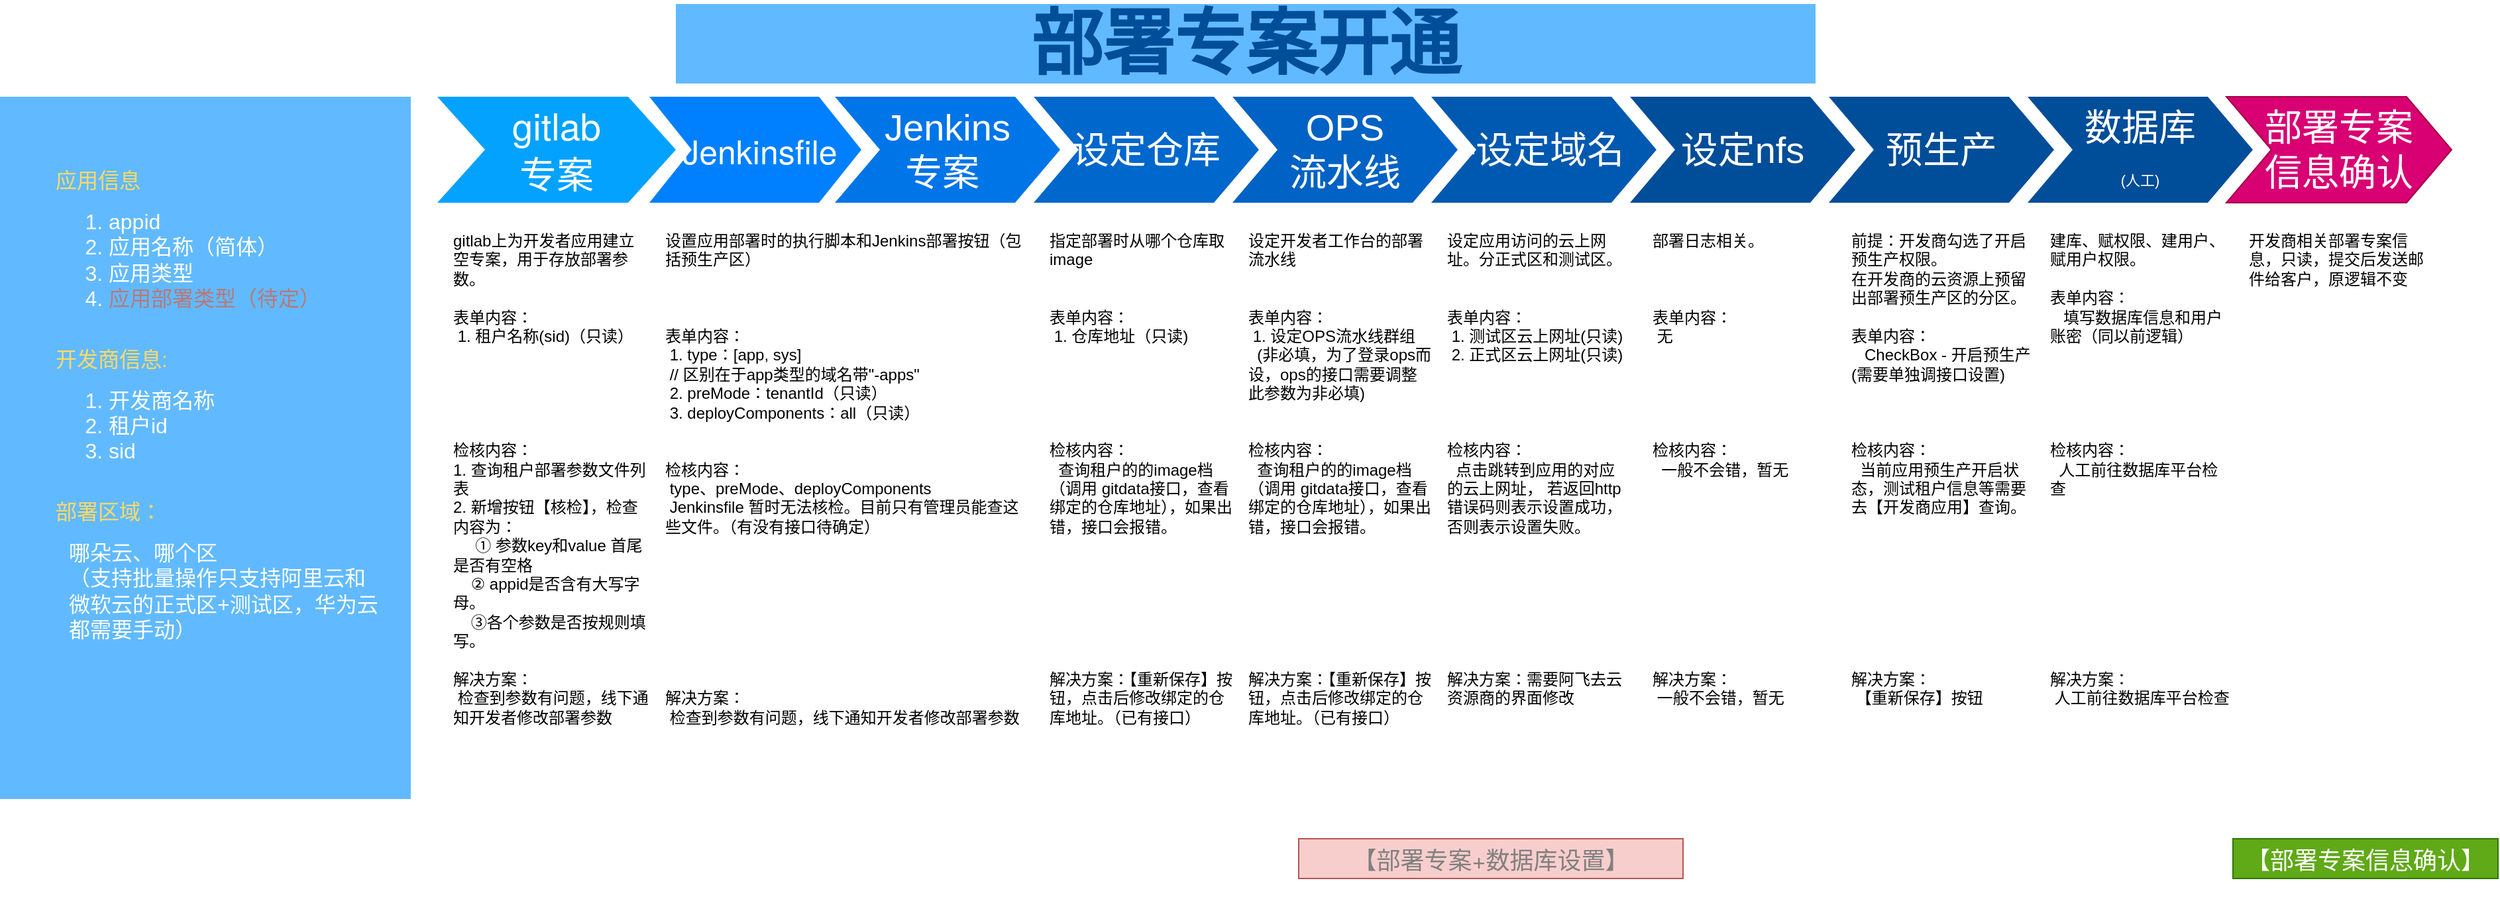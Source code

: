 <mxfile version="15.9.1" type="github">
  <diagram name="Page-1" id="d9b1e647-80fa-b4a2-5024-87a742678bcc">
    <mxGraphModel dx="2522" dy="762" grid="1" gridSize="10" guides="1" tooltips="1" connect="1" arrows="1" fold="1" page="1" pageScale="1" pageWidth="1100" pageHeight="850" background="none" math="0" shadow="0">
      <root>
        <mxCell id="0" />
        <mxCell id="1" parent="0" />
        <mxCell id="57fe6abec08f04cb-1" value="&lt;font face=&quot;helvetica neue, helvetica, tahoma, arial, pingfang sc, source han sans cn, source han sans, source han serif, hiragino sans gb, wenquanyi micro hei, microsoft yahei, sans-serif&quot; style=&quot;font-size: 25px&quot;&gt;&amp;nbsp;Jenkinsfile&lt;/font&gt;" style="shape=step;whiteSpace=wrap;html=1;fontSize=25;fillColor=#0080FF;fontColor=#FFFFFF;strokeColor=none;" parent="1" vertex="1">
          <mxGeometry x="100" y="180" width="160" height="80" as="geometry" />
        </mxCell>
        <mxCell id="57fe6abec08f04cb-2" value="Jenkins &lt;br&gt;专案&amp;nbsp;" style="shape=step;whiteSpace=wrap;html=1;fontSize=28;fillColor=#0075E8;fontColor=#FFFFFF;strokeColor=none;" parent="1" vertex="1">
          <mxGeometry x="240" y="180" width="170" height="80" as="geometry" />
        </mxCell>
        <mxCell id="57fe6abec08f04cb-3" value="设定仓库" style="shape=step;whiteSpace=wrap;html=1;fontSize=28;fillColor=#0067CC;fontColor=#FFFFFF;strokeColor=none;" parent="1" vertex="1">
          <mxGeometry x="390" y="180" width="170" height="80" as="geometry" />
        </mxCell>
        <mxCell id="57fe6abec08f04cb-4" value="OPS&lt;br&gt;流水线" style="shape=step;whiteSpace=wrap;html=1;fontSize=28;fillColor=#0062C4;fontColor=#FFFFFF;strokeColor=none;" parent="1" vertex="1">
          <mxGeometry x="540" y="180" width="170" height="80" as="geometry" />
        </mxCell>
        <mxCell id="57fe6abec08f04cb-5" value="-设定域名" style="shape=step;whiteSpace=wrap;html=1;fontSize=28;fillColor=#0059B0;fontColor=#FFFFFF;strokeColor=none;" parent="1" vertex="1">
          <mxGeometry x="690" y="180" width="170" height="80" as="geometry" />
        </mxCell>
        <mxCell id="57fe6abec08f04cb-6" value="设定nfs" style="shape=step;whiteSpace=wrap;html=1;fontSize=28;fillColor=#004D99;fontColor=#FFFFFF;strokeColor=none;" parent="1" vertex="1">
          <mxGeometry x="840" y="180" width="170" height="80" as="geometry" />
        </mxCell>
        <mxCell id="57fe6abec08f04cb-7" value="部署专案开通" style="text;html=1;strokeColor=none;fillColor=#61BAFF;align=center;verticalAlign=middle;whiteSpace=wrap;fontSize=54;fontStyle=1;fontColor=#004D99;" parent="1" vertex="1">
          <mxGeometry x="120" y="110" width="860" height="60" as="geometry" />
        </mxCell>
        <mxCell id="57fe6abec08f04cb-8" value="设置应用部署时的执行脚本和Jenkins部署按钮（包括预生产区）&lt;br&gt;&lt;br&gt;&lt;br&gt;&lt;br&gt;表单内容：&lt;br&gt;&amp;nbsp;1.&amp;nbsp;type：[app,&amp;nbsp;sys]&lt;br&gt;&amp;nbsp;// 区别在于app类型的域名带&quot;-apps&quot;&amp;nbsp;&lt;br&gt;&amp;nbsp;2.&amp;nbsp;preMode：tenantId（只读）&lt;br&gt;&amp;nbsp;3.&amp;nbsp;deployComponents：all（只读）&lt;br&gt;&lt;br&gt;&lt;br&gt;检核内容：&lt;br&gt;&amp;nbsp;type、preMode、deployComponents&lt;br&gt;&amp;nbsp;Jenkinsfile 暂时无法核检。目前只有管理员能查这些文件。（有没有接口待确定）&lt;br&gt;&lt;br&gt;&lt;br&gt;&lt;div&gt;&lt;br&gt;&lt;/div&gt;&lt;div&gt;&lt;br&gt;&lt;/div&gt;&lt;div&gt;&lt;br&gt;&lt;/div&gt;&lt;div&gt;&lt;br&gt;&lt;/div&gt;&lt;div&gt;&lt;br&gt;&lt;/div&gt;&lt;div&gt;&lt;br&gt;&lt;/div&gt;&lt;div&gt;解决方案：&lt;/div&gt;&lt;div&gt;&amp;nbsp;检查到参数有问题，线下通知开发者修改部署参数&lt;/div&gt;" style="text;spacingTop=-5;fillColor=#ffffff;whiteSpace=wrap;html=1;align=left;fontSize=12;fontFamily=Helvetica;fillColor=none;strokeColor=none;" parent="1" vertex="1">
          <mxGeometry x="110" y="280" width="280" height="470" as="geometry" />
        </mxCell>
        <mxCell id="57fe6abec08f04cb-10" value="指定部署时从哪个仓库取image&lt;br&gt;&lt;br&gt;&lt;br&gt;表单内容：&lt;br&gt;&amp;nbsp;1. 仓库地址（只读)&lt;br&gt;&lt;br&gt;&lt;br&gt;&lt;br&gt;&lt;br&gt;&lt;br&gt;检核内容：&lt;br&gt;&amp;nbsp; 查询&lt;span&gt;租户的的image档（调用 gitdata接口，查看绑定的仓库地址），如果出错，接口会报错。&lt;/span&gt;&lt;div&gt;&lt;br&gt;&lt;/div&gt;&lt;div&gt;&lt;br&gt;&lt;/div&gt;&lt;div&gt;&lt;br&gt;&lt;/div&gt;&lt;div&gt;&lt;br&gt;&lt;/div&gt;&lt;div&gt;&lt;br&gt;&lt;/div&gt;&lt;div&gt;&lt;br&gt;&lt;/div&gt;&lt;div&gt;&lt;br&gt;&lt;/div&gt;&lt;div&gt;解决方案：【重新保存】按钮，点击后修改绑定的仓库地址。（已有接口）&lt;/div&gt;&lt;br&gt;&lt;br&gt;&lt;div&gt;&lt;br&gt;&lt;/div&gt;&lt;div&gt;&lt;br&gt;&lt;/div&gt;&lt;div&gt;&lt;br&gt;&lt;/div&gt;&lt;div&gt;&lt;br&gt;&lt;/div&gt;&lt;div&gt;&lt;br&gt;&lt;/div&gt;&lt;div&gt;&lt;br&gt;&lt;/div&gt;&lt;div&gt;&lt;br&gt;&lt;/div&gt;" style="text;spacingTop=-5;fillColor=#ffffff;whiteSpace=wrap;html=1;align=left;fontSize=12;fontFamily=Helvetica;fillColor=none;strokeColor=none;" parent="1" vertex="1">
          <mxGeometry x="400" y="280" width="140" height="470" as="geometry" />
        </mxCell>
        <mxCell id="57fe6abec08f04cb-11" value="设定开发者工作台的部署流水线&lt;br&gt;&lt;br&gt;&lt;br&gt;表单内容：&lt;br&gt;&amp;nbsp;1. 设定OPS流水线群组&amp;nbsp;&lt;br&gt;&amp;nbsp; (非必填，为了登录ops而设，ops的接口需要调整此参数为非必填)&lt;br&gt;&lt;br&gt;&lt;br&gt;检核内容：&lt;br&gt;&amp;nbsp; 查询租户的的image档（调用 gitdata接口，查看绑定的仓库地址），如果出错，接口会报错。&lt;div&gt;&lt;br&gt;&lt;/div&gt;&lt;div&gt;&lt;br&gt;&lt;/div&gt;&lt;div&gt;&lt;br&gt;&lt;/div&gt;&lt;div&gt;&lt;br&gt;&lt;/div&gt;&lt;div&gt;&lt;br&gt;&lt;/div&gt;&lt;div&gt;&lt;br&gt;&lt;/div&gt;&lt;div&gt;&lt;br&gt;&lt;/div&gt;&lt;div&gt;解决方案：【重新保存】按钮，点击后修改绑定的仓库地址。（已有接口）&lt;/div&gt;&lt;div&gt;&lt;br&gt;&lt;/div&gt;" style="text;spacingTop=-5;fillColor=#ffffff;whiteSpace=wrap;html=1;align=left;fontSize=12;fontFamily=Helvetica;fillColor=none;strokeColor=none;" parent="1" vertex="1">
          <mxGeometry x="550" y="280" width="140" height="470" as="geometry" />
        </mxCell>
        <mxCell id="57fe6abec08f04cb-12" value="设定应用访问的云上网址。分正式区和测试区。&lt;br&gt;&lt;br&gt;&lt;br&gt;表单内容：&lt;br&gt;&amp;nbsp;1. 测试区云上网址(只读)&lt;br&gt;&amp;nbsp;2. 正式区云上网址(只读)&lt;br&gt;&lt;br&gt;&lt;br&gt;&lt;br&gt;&lt;br&gt;检核内容：&lt;br&gt;&amp;nbsp; 点击跳转到应用的对应的云上网址， 若返回http错误码则表示设置成功，否则表示设置失败。&lt;div&gt;&lt;br&gt;&lt;/div&gt;&lt;div&gt;&lt;br&gt;&lt;/div&gt;&lt;div&gt;&lt;br&gt;&lt;/div&gt;&lt;div&gt;&lt;br&gt;&lt;/div&gt;&lt;div&gt;&lt;br&gt;&lt;/div&gt;&lt;div&gt;&lt;br&gt;&lt;/div&gt;&lt;div&gt;&lt;br&gt;&lt;/div&gt;&lt;div&gt;解决方案：需要阿飞去云资源商的界面修改&lt;/div&gt;&lt;div&gt;&lt;br&gt;&lt;/div&gt;" style="text;spacingTop=-5;fillColor=#ffffff;whiteSpace=wrap;html=1;align=left;fontSize=12;fontFamily=Helvetica;fillColor=none;strokeColor=none;" parent="1" vertex="1">
          <mxGeometry x="700" y="280" width="140" height="470" as="geometry" />
        </mxCell>
        <mxCell id="57fe6abec08f04cb-13" value="部署日志相关。&lt;br&gt;&lt;br&gt;&lt;br&gt;&lt;br&gt;表单内容：&lt;br&gt;&amp;nbsp;无&lt;br&gt;&lt;br&gt;&lt;br&gt;&lt;br&gt;&lt;br&gt;&lt;br&gt;检核内容：&lt;br&gt;&amp;nbsp; 一般不会错，暂无&lt;div&gt;&lt;br&gt;&lt;/div&gt;&lt;div&gt;&lt;br&gt;&lt;/div&gt;&lt;div&gt;&lt;br&gt;&lt;/div&gt;&lt;div&gt;&lt;br&gt;&lt;/div&gt;&lt;div&gt;&lt;br&gt;&lt;/div&gt;&lt;div&gt;&lt;br&gt;&lt;/div&gt;&lt;div&gt;&lt;br&gt;&lt;/div&gt;&lt;div&gt;&lt;br&gt;&lt;/div&gt;&lt;div&gt;&lt;br&gt;&lt;/div&gt;&lt;div&gt;&lt;br&gt;&lt;/div&gt;&lt;div&gt;解决方案：&lt;span&gt;&amp;nbsp;&amp;nbsp;&lt;/span&gt;&lt;/div&gt;&amp;nbsp;一般不会错，暂无&lt;div&gt;&lt;br&gt;&lt;/div&gt;" style="text;spacingTop=-5;fillColor=#ffffff;whiteSpace=wrap;html=1;align=left;fontSize=12;fontFamily=Helvetica;fillColor=none;strokeColor=none;" parent="1" vertex="1">
          <mxGeometry x="855" y="280" width="140" height="470" as="geometry" />
        </mxCell>
        <mxCell id="QD2z16ngsbT5WN4hHSJs-1" value="&lt;font face=&quot;helvetica neue, helvetica, tahoma, arial, pingfang sc, source han sans cn, source han sans, source han serif, hiragino sans gb, wenquanyi micro hei, microsoft yahei, sans-serif&quot; style=&quot;font-size: 28px&quot;&gt;gitlab&lt;br&gt;专案&lt;/font&gt;" style="shape=step;whiteSpace=wrap;html=1;fontSize=28;fillColor=#03A2FF;fontColor=#FFFFFF;strokeColor=none;" vertex="1" parent="1">
          <mxGeometry x="-60" y="180" width="180" height="80" as="geometry" />
        </mxCell>
        <mxCell id="QD2z16ngsbT5WN4hHSJs-2" value="gitlab上为开发者应用建立空专案，用于存放部署参数。&lt;br&gt;&lt;br&gt;表单内容：&lt;br&gt;&amp;nbsp;1. 租户名称(sid)（只读）&lt;br&gt;&amp;nbsp;&lt;br&gt;&lt;br&gt;&lt;br&gt;&lt;br&gt;&lt;br&gt;检核内容：&lt;br&gt;1. 查询租户部署参数文件列表&lt;br&gt;2.&amp;nbsp;&lt;span&gt;新增按钮【核检】，检查内容为：&lt;/span&gt;&lt;div&gt;&lt;span&gt;&amp;nbsp; &amp;nbsp; &amp;nbsp;① 参数key和value 首尾是否有空格&lt;/span&gt;&lt;br&gt;&lt;/div&gt;&lt;div&gt;&lt;span&gt;&amp;nbsp; &amp;nbsp; ② appid是否含有大写字母。&lt;/span&gt;&lt;/div&gt;&lt;div&gt;&lt;span&gt;&amp;nbsp; &amp;nbsp; ③各个参数是否按规则填写。&lt;/span&gt;&lt;br&gt;&lt;/div&gt;&lt;div&gt;&lt;span&gt;&lt;br&gt;&lt;/span&gt;&lt;/div&gt;&lt;div&gt;&lt;span&gt;解决方案：&lt;/span&gt;&lt;/div&gt;&lt;div&gt;&lt;span&gt;&amp;nbsp;检查到参数有问题，线下通知开发者修改部署参数&lt;/span&gt;&lt;/div&gt;" style="text;spacingTop=-5;fillColor=#ffffff;whiteSpace=wrap;html=1;align=left;fontSize=12;fontFamily=Helvetica;fillColor=none;strokeColor=none;" vertex="1" parent="1">
          <mxGeometry x="-50" y="280" width="150" height="470" as="geometry" />
        </mxCell>
        <mxCell id="QD2z16ngsbT5WN4hHSJs-3" value="" style="text;html=1;strokeColor=none;fillColor=#61BAFF;align=center;verticalAlign=middle;whiteSpace=wrap;fontSize=54;fontStyle=1;fontColor=#004D99;" vertex="1" parent="1">
          <mxGeometry x="-390" y="180" width="310" height="530" as="geometry" />
        </mxCell>
        <mxCell id="QD2z16ngsbT5WN4hHSJs-6" value="&lt;font&gt;&lt;span style=&quot;font-family: &amp;#34;helvetica neue&amp;#34; , &amp;#34;helvetica&amp;#34; , &amp;#34;tahoma&amp;#34; , &amp;#34;arial&amp;#34; , &amp;#34;pingfang sc&amp;#34; , &amp;#34;source han sans cn&amp;#34; , &amp;#34;source han sans&amp;#34; , &amp;#34;source han serif&amp;#34; , &amp;#34;hiragino sans gb&amp;#34; , &amp;#34;wenquanyi micro hei&amp;#34; , &amp;#34;microsoft yahei&amp;#34; , sans-serif ; font-size: 18px&quot;&gt;【&lt;/span&gt;&lt;span style=&quot;font-family: &amp;#34;helvetica neue&amp;#34; , &amp;#34;helvetica&amp;#34; , &amp;#34;tahoma&amp;#34; , &amp;#34;arial&amp;#34; , &amp;#34;pingfang sc&amp;#34; , &amp;#34;source han sans cn&amp;#34; , &amp;#34;source han sans&amp;#34; , &amp;#34;source han serif&amp;#34; , &amp;#34;hiragino sans gb&amp;#34; , &amp;#34;wenquanyi micro hei&amp;#34; , &amp;#34;microsoft yahei&amp;#34; , sans-serif ; font-size: 18px&quot;&gt;部署专案+数据库设置&lt;/span&gt;&lt;span style=&quot;font-family: &amp;#34;helvetica neue&amp;#34; , &amp;#34;helvetica&amp;#34; , &amp;#34;tahoma&amp;#34; , &amp;#34;arial&amp;#34; , &amp;#34;pingfang sc&amp;#34; , &amp;#34;source han sans cn&amp;#34; , &amp;#34;source han sans&amp;#34; , &amp;#34;source han serif&amp;#34; , &amp;#34;hiragino sans gb&amp;#34; , &amp;#34;wenquanyi micro hei&amp;#34; , &amp;#34;microsoft yahei&amp;#34; , sans-serif ; font-size: 18px&quot;&gt;】&lt;/span&gt;&lt;/font&gt;" style="text;html=1;strokeColor=#b85450;fillColor=#f8cecc;align=center;verticalAlign=middle;whiteSpace=wrap;rounded=0;fontColor=#808080;" vertex="1" parent="1">
          <mxGeometry x="590" y="740" width="290" height="30" as="geometry" />
        </mxCell>
        <mxCell id="QD2z16ngsbT5WN4hHSJs-7" value="&lt;span&gt;哪朵云、哪个区&lt;/span&gt;&lt;br&gt;&lt;div style=&quot;font-size: 16px&quot;&gt;&lt;span style=&quot;font-size: 16px&quot;&gt;（支持批量操作只支持阿里云和微软云的正式区+测试区，华为云都需要手动）&lt;/span&gt;&lt;/div&gt;" style="text;html=1;strokeColor=none;fillColor=none;align=left;verticalAlign=middle;whiteSpace=wrap;rounded=1;fontColor=#FFFFFF;fontSize=16;" vertex="1" parent="1">
          <mxGeometry x="-340" y="532.5" width="240" height="40" as="geometry" />
        </mxCell>
        <mxCell id="QD2z16ngsbT5WN4hHSJs-11" value="&lt;div&gt;部署区域：&lt;/div&gt;" style="text;html=1;strokeColor=none;fillColor=none;align=left;verticalAlign=middle;whiteSpace=wrap;rounded=1;fontColor=#FFD966;fontSize=16;" vertex="1" parent="1">
          <mxGeometry x="-350" y="472.5" width="170" height="40" as="geometry" />
        </mxCell>
        <mxCell id="QD2z16ngsbT5WN4hHSJs-13" value="" style="group" vertex="1" connectable="0" parent="1">
          <mxGeometry x="-350" y="220" width="215" height="92.5" as="geometry" />
        </mxCell>
        <mxCell id="QD2z16ngsbT5WN4hHSJs-4" value="&lt;div style=&quot;font-size: 16px;&quot;&gt;&lt;span style=&quot;font-size: 16px;&quot;&gt;应用信息&lt;/span&gt;&lt;/div&gt;" style="text;html=1;strokeColor=none;fillColor=none;align=left;verticalAlign=middle;whiteSpace=wrap;rounded=1;fontColor=#FFD966;fontSize=16;" vertex="1" parent="QD2z16ngsbT5WN4hHSJs-13">
          <mxGeometry width="160" height="45" as="geometry" />
        </mxCell>
        <mxCell id="QD2z16ngsbT5WN4hHSJs-10" value="&lt;ol style=&quot;font-size: 16px&quot;&gt;&lt;li style=&quot;font-size: 16px&quot;&gt;appid&lt;/li&gt;&lt;li style=&quot;font-size: 16px&quot;&gt;应用名称（简体）&lt;/li&gt;&lt;li style=&quot;font-size: 16px&quot;&gt;应用类型&lt;/li&gt;&lt;li style=&quot;font-size: 16px&quot;&gt;&lt;font color=&quot;#ba7876&quot;&gt;应用部署类型（待定）&lt;/font&gt;&lt;/li&gt;&lt;/ol&gt;" style="text;html=1;strokeColor=none;fillColor=none;align=left;verticalAlign=middle;whiteSpace=wrap;rounded=1;fontColor=#FFFFFF;fontSize=16;" vertex="1" parent="QD2z16ngsbT5WN4hHSJs-13">
          <mxGeometry y="62.5" width="215" height="40" as="geometry" />
        </mxCell>
        <mxCell id="QD2z16ngsbT5WN4hHSJs-14" value="" style="group" vertex="1" connectable="0" parent="1">
          <mxGeometry x="-350" y="357.5" width="170" height="90" as="geometry" />
        </mxCell>
        <mxCell id="QD2z16ngsbT5WN4hHSJs-5" value="开发商信息:" style="text;html=1;strokeColor=none;fillColor=none;align=left;verticalAlign=middle;whiteSpace=wrap;rounded=1;fontColor=#FFD966;fontSize=16;" vertex="1" parent="QD2z16ngsbT5WN4hHSJs-14">
          <mxGeometry width="170" height="40" as="geometry" />
        </mxCell>
        <mxCell id="QD2z16ngsbT5WN4hHSJs-9" value="&lt;ol style=&quot;font-size: 16px;&quot;&gt;&lt;li style=&quot;font-size: 16px;&quot;&gt;开发商名称&lt;/li&gt;&lt;li style=&quot;font-size: 16px;&quot;&gt;租户id&lt;/li&gt;&lt;li style=&quot;font-size: 16px;&quot;&gt;sid&lt;/li&gt;&lt;/ol&gt;" style="text;html=1;strokeColor=none;fillColor=none;align=left;verticalAlign=middle;whiteSpace=wrap;rounded=1;fontColor=#FFFFFF;fontSize=16;" vertex="1" parent="QD2z16ngsbT5WN4hHSJs-14">
          <mxGeometry y="50" width="170" height="40" as="geometry" />
        </mxCell>
        <mxCell id="QD2z16ngsbT5WN4hHSJs-15" value="预生产" style="shape=step;whiteSpace=wrap;html=1;fontSize=28;fillColor=#004D99;fontColor=#FFFFFF;strokeColor=none;" vertex="1" parent="1">
          <mxGeometry x="990" y="180" width="170" height="80" as="geometry" />
        </mxCell>
        <mxCell id="QD2z16ngsbT5WN4hHSJs-16" value="前提：开发商勾选了开启预生产权限。&lt;br&gt;在开发商的云资源上预留出部署预生产区的分区。&lt;br&gt;&lt;br&gt;表单内容：&lt;br&gt;&amp;nbsp; &amp;nbsp;CheckBox - 开启预生产&lt;br&gt;(需要单独调接口设置)&lt;br&gt;&lt;br&gt;&lt;br&gt;&lt;br&gt;检核内容：&lt;br&gt;&amp;nbsp; 当前应用预生产开启状态，测试租户信息等需要去【开发商应用】查询。&lt;div&gt;&lt;br&gt;&lt;/div&gt;&lt;div&gt;&lt;br&gt;&lt;/div&gt;&lt;div&gt;&lt;br&gt;&lt;/div&gt;&lt;div&gt;&lt;br&gt;&lt;/div&gt;&lt;div&gt;&lt;br&gt;&lt;/div&gt;&lt;div&gt;&lt;br&gt;&lt;/div&gt;&lt;div&gt;&lt;br&gt;&lt;/div&gt;&lt;div&gt;&lt;br&gt;&lt;/div&gt;&lt;div&gt;&lt;span&gt;解决方案：&lt;/span&gt;&lt;span&gt;&amp;nbsp;&amp;nbsp;&lt;/span&gt;&lt;br&gt;&lt;/div&gt;&amp;nbsp;【重新保存】按钮&lt;div&gt;&lt;br&gt;&lt;/div&gt;" style="text;spacingTop=-5;fillColor=#ffffff;whiteSpace=wrap;html=1;align=left;fontSize=12;fontFamily=Helvetica;fillColor=none;strokeColor=none;" vertex="1" parent="1">
          <mxGeometry x="1005" y="280" width="140" height="470" as="geometry" />
        </mxCell>
        <mxCell id="QD2z16ngsbT5WN4hHSJs-17" value="数据库&lt;br&gt;&lt;font style=&quot;font-size: 11px&quot;&gt;(人工)&lt;/font&gt;" style="shape=step;whiteSpace=wrap;html=1;fontSize=28;fillColor=#004D99;fontColor=#FFFFFF;strokeColor=none;" vertex="1" parent="1">
          <mxGeometry x="1140" y="180" width="170" height="80" as="geometry" />
        </mxCell>
        <mxCell id="QD2z16ngsbT5WN4hHSJs-18" value="建库、赋权限、建用户、赋用户权限。&lt;br&gt;&lt;br&gt;表单内容：&lt;br&gt;&amp;nbsp; &amp;nbsp;填写数据库信息和用户账密（同以前逻辑）&lt;br&gt;&lt;br&gt;&lt;br&gt;&lt;br&gt;&lt;br&gt;&lt;br&gt;检核内容：&lt;br&gt;&amp;nbsp; 人工前往数据库平台检查&lt;div&gt;&lt;br&gt;&lt;/div&gt;&lt;div&gt;&lt;br&gt;&lt;/div&gt;&lt;div&gt;&lt;br&gt;&lt;/div&gt;&lt;div&gt;&lt;br&gt;&lt;/div&gt;&lt;div&gt;&lt;br&gt;&lt;/div&gt;&lt;div&gt;&lt;br&gt;&lt;/div&gt;&lt;div&gt;&lt;br&gt;&lt;/div&gt;&lt;div&gt;&lt;br&gt;&lt;/div&gt;&lt;div&gt;&lt;span&gt;&lt;br&gt;&lt;/span&gt;&lt;/div&gt;&lt;div&gt;&lt;span&gt;解决方案：&lt;/span&gt;&lt;span&gt;&amp;nbsp;&amp;nbsp;&lt;/span&gt;&lt;br&gt;&lt;/div&gt;&amp;nbsp;人工前往数据库平台检查" style="text;spacingTop=-5;fillColor=#ffffff;whiteSpace=wrap;html=1;align=left;fontSize=12;fontFamily=Helvetica;fillColor=none;strokeColor=none;" vertex="1" parent="1">
          <mxGeometry x="1155" y="280" width="140" height="470" as="geometry" />
        </mxCell>
        <mxCell id="QD2z16ngsbT5WN4hHSJs-19" value="部署专案&lt;br&gt;信息确认" style="shape=step;whiteSpace=wrap;html=1;fontSize=28;fillColor=#d80073;strokeColor=#A50040;fontColor=#ffffff;" vertex="1" parent="1">
          <mxGeometry x="1290" y="180" width="170" height="80" as="geometry" />
        </mxCell>
        <mxCell id="QD2z16ngsbT5WN4hHSJs-20" value="开发商相关部署专案信息，只读，提交后发送邮件给客户，原逻辑不变" style="text;spacingTop=-5;fillColor=#ffffff;whiteSpace=wrap;html=1;align=left;fontSize=12;fontFamily=Helvetica;fillColor=none;strokeColor=none;" vertex="1" parent="1">
          <mxGeometry x="1305" y="280" width="140" height="470" as="geometry" />
        </mxCell>
        <mxCell id="QD2z16ngsbT5WN4hHSJs-21" value="&lt;font&gt;&lt;span style=&quot;font-family: &amp;#34;helvetica neue&amp;#34; , &amp;#34;helvetica&amp;#34; , &amp;#34;tahoma&amp;#34; , &amp;#34;arial&amp;#34; , &amp;#34;pingfang sc&amp;#34; , &amp;#34;source han sans cn&amp;#34; , &amp;#34;source han sans&amp;#34; , &amp;#34;source han serif&amp;#34; , &amp;#34;hiragino sans gb&amp;#34; , &amp;#34;wenquanyi micro hei&amp;#34; , &amp;#34;microsoft yahei&amp;#34; , sans-serif ; font-size: 18px&quot;&gt;【&lt;/span&gt;&lt;span style=&quot;font-family: &amp;#34;helvetica neue&amp;#34; , &amp;#34;helvetica&amp;#34; , &amp;#34;tahoma&amp;#34; , &amp;#34;arial&amp;#34; , &amp;#34;pingfang sc&amp;#34; , &amp;#34;source han sans cn&amp;#34; , &amp;#34;source han sans&amp;#34; , &amp;#34;source han serif&amp;#34; , &amp;#34;hiragino sans gb&amp;#34; , &amp;#34;wenquanyi micro hei&amp;#34; , &amp;#34;microsoft yahei&amp;#34; , sans-serif ; font-size: 18px&quot;&gt;部署专案信息确认&lt;/span&gt;&lt;span style=&quot;font-family: &amp;#34;helvetica neue&amp;#34; , &amp;#34;helvetica&amp;#34; , &amp;#34;tahoma&amp;#34; , &amp;#34;arial&amp;#34; , &amp;#34;pingfang sc&amp;#34; , &amp;#34;source han sans cn&amp;#34; , &amp;#34;source han sans&amp;#34; , &amp;#34;source han serif&amp;#34; , &amp;#34;hiragino sans gb&amp;#34; , &amp;#34;wenquanyi micro hei&amp;#34; , &amp;#34;microsoft yahei&amp;#34; , sans-serif ; font-size: 18px&quot;&gt;】&lt;/span&gt;&lt;/font&gt;" style="text;html=1;strokeColor=#2D7600;fillColor=#60a917;align=center;verticalAlign=middle;whiteSpace=wrap;rounded=0;fontColor=#ffffff;" vertex="1" parent="1">
          <mxGeometry x="1295" y="740" width="200" height="30" as="geometry" />
        </mxCell>
      </root>
    </mxGraphModel>
  </diagram>
</mxfile>

